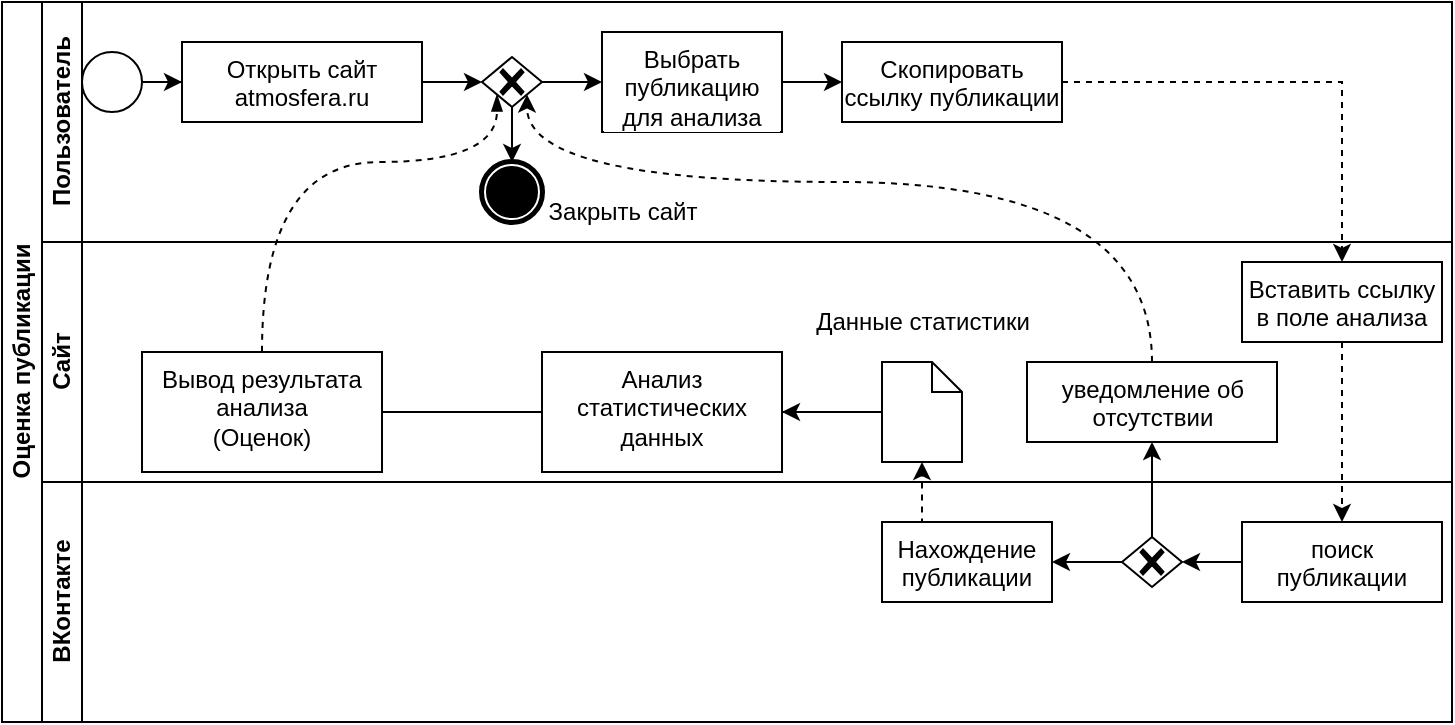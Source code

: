 <mxfile version="20.7.4" type="github">
  <diagram name="Page-1" id="2a216829-ef6e-dabb-86c1-c78162f3ba2b">
    <mxGraphModel dx="989" dy="527" grid="1" gridSize="10" guides="1" tooltips="1" connect="1" arrows="1" fold="1" page="1" pageScale="1" pageWidth="850" pageHeight="1100" background="none" math="0" shadow="0">
      <root>
        <mxCell id="0" />
        <mxCell id="1" parent="0" />
        <mxCell id="vfP_KP8TfnBtR3miXO91-9" value="Оценка публикации" style="swimlane;childLayout=stackLayout;resizeParent=1;resizeParentMax=0;horizontal=0;startSize=20;horizontalStack=0;html=1;" vertex="1" parent="1">
          <mxGeometry x="50" y="140" width="725" height="360" as="geometry" />
        </mxCell>
        <mxCell id="vfP_KP8TfnBtR3miXO91-10" value="Пользователь" style="swimlane;startSize=20;horizontal=0;html=1;" vertex="1" parent="vfP_KP8TfnBtR3miXO91-9">
          <mxGeometry x="20" width="705" height="120" as="geometry" />
        </mxCell>
        <mxCell id="vfP_KP8TfnBtR3miXO91-16" value="" style="edgeStyle=orthogonalEdgeStyle;rounded=0;orthogonalLoop=1;jettySize=auto;html=1;" edge="1" parent="vfP_KP8TfnBtR3miXO91-10" source="vfP_KP8TfnBtR3miXO91-13" target="vfP_KP8TfnBtR3miXO91-15">
          <mxGeometry relative="1" as="geometry" />
        </mxCell>
        <mxCell id="vfP_KP8TfnBtR3miXO91-13" value="" style="points=[[0.145,0.145,0],[0.5,0,0],[0.855,0.145,0],[1,0.5,0],[0.855,0.855,0],[0.5,1,0],[0.145,0.855,0],[0,0.5,0]];shape=mxgraph.bpmn.event;html=1;verticalLabelPosition=bottom;labelBackgroundColor=#ffffff;verticalAlign=top;align=center;perimeter=ellipsePerimeter;outlineConnect=0;aspect=fixed;outline=standard;symbol=general;" vertex="1" parent="vfP_KP8TfnBtR3miXO91-10">
          <mxGeometry x="20" y="25" width="30" height="30" as="geometry" />
        </mxCell>
        <mxCell id="vfP_KP8TfnBtR3miXO91-26" style="edgeStyle=orthogonalEdgeStyle;rounded=0;orthogonalLoop=1;jettySize=auto;html=1;exitX=1;exitY=0.5;exitDx=0;exitDy=0;entryX=0;entryY=0.5;entryDx=0;entryDy=0;entryPerimeter=0;" edge="1" parent="vfP_KP8TfnBtR3miXO91-10" source="vfP_KP8TfnBtR3miXO91-15" target="vfP_KP8TfnBtR3miXO91-21">
          <mxGeometry relative="1" as="geometry" />
        </mxCell>
        <mxCell id="vfP_KP8TfnBtR3miXO91-15" value="Открыть сайт&lt;br&gt;atmosfera.ru" style="whiteSpace=wrap;html=1;verticalAlign=top;labelBackgroundColor=#ffffff;" vertex="1" parent="vfP_KP8TfnBtR3miXO91-10">
          <mxGeometry x="70" y="20" width="120" height="40" as="geometry" />
        </mxCell>
        <mxCell id="vfP_KP8TfnBtR3miXO91-28" value="" style="edgeStyle=orthogonalEdgeStyle;rounded=0;orthogonalLoop=1;jettySize=auto;html=1;" edge="1" parent="vfP_KP8TfnBtR3miXO91-10" source="vfP_KP8TfnBtR3miXO91-17" target="vfP_KP8TfnBtR3miXO91-27">
          <mxGeometry relative="1" as="geometry" />
        </mxCell>
        <mxCell id="vfP_KP8TfnBtR3miXO91-17" value="Выбрать публикацию для анализа" style="whiteSpace=wrap;html=1;verticalAlign=top;labelBackgroundColor=#ffffff;" vertex="1" parent="vfP_KP8TfnBtR3miXO91-10">
          <mxGeometry x="280" y="15" width="90" height="50" as="geometry" />
        </mxCell>
        <mxCell id="vfP_KP8TfnBtR3miXO91-22" style="edgeStyle=orthogonalEdgeStyle;rounded=0;orthogonalLoop=1;jettySize=auto;html=1;exitX=1;exitY=0.5;exitDx=0;exitDy=0;exitPerimeter=0;entryX=0;entryY=0.5;entryDx=0;entryDy=0;" edge="1" parent="vfP_KP8TfnBtR3miXO91-10" source="vfP_KP8TfnBtR3miXO91-21" target="vfP_KP8TfnBtR3miXO91-17">
          <mxGeometry relative="1" as="geometry" />
        </mxCell>
        <mxCell id="vfP_KP8TfnBtR3miXO91-24" style="edgeStyle=orthogonalEdgeStyle;rounded=0;orthogonalLoop=1;jettySize=auto;html=1;exitX=0.5;exitY=1;exitDx=0;exitDy=0;exitPerimeter=0;entryX=0.5;entryY=0;entryDx=0;entryDy=0;entryPerimeter=0;" edge="1" parent="vfP_KP8TfnBtR3miXO91-10" source="vfP_KP8TfnBtR3miXO91-21" target="vfP_KP8TfnBtR3miXO91-23">
          <mxGeometry relative="1" as="geometry" />
        </mxCell>
        <mxCell id="vfP_KP8TfnBtR3miXO91-21" value="" style="points=[[0.25,0.25,0],[0.5,0,0],[0.75,0.25,0],[1,0.5,0],[0.75,0.75,0],[0.5,1,0],[0.25,0.75,0],[0,0.5,0]];shape=mxgraph.bpmn.gateway2;html=1;verticalLabelPosition=bottom;labelBackgroundColor=#ffffff;verticalAlign=top;align=center;perimeter=rhombusPerimeter;outlineConnect=0;outline=none;symbol=none;gwType=exclusive;" vertex="1" parent="vfP_KP8TfnBtR3miXO91-10">
          <mxGeometry x="220" y="27.5" width="30" height="25" as="geometry" />
        </mxCell>
        <mxCell id="vfP_KP8TfnBtR3miXO91-23" value="" style="points=[[0.145,0.145,0],[0.5,0,0],[0.855,0.145,0],[1,0.5,0],[0.855,0.855,0],[0.5,1,0],[0.145,0.855,0],[0,0.5,0]];shape=mxgraph.bpmn.event;html=1;verticalLabelPosition=bottom;labelBackgroundColor=#ffffff;verticalAlign=top;align=center;perimeter=ellipsePerimeter;outlineConnect=0;aspect=fixed;outline=end;symbol=terminate;" vertex="1" parent="vfP_KP8TfnBtR3miXO91-10">
          <mxGeometry x="220" y="80" width="30" height="30" as="geometry" />
        </mxCell>
        <mxCell id="vfP_KP8TfnBtR3miXO91-27" value="Скопировать ссылку публикации" style="whiteSpace=wrap;html=1;verticalAlign=top;labelBackgroundColor=#ffffff;" vertex="1" parent="vfP_KP8TfnBtR3miXO91-10">
          <mxGeometry x="400" y="20" width="110" height="40" as="geometry" />
        </mxCell>
        <mxCell id="vfP_KP8TfnBtR3miXO91-25" value="Закрыть сайт" style="text;html=1;align=center;verticalAlign=middle;resizable=0;points=[];autosize=1;strokeColor=none;fillColor=none;" vertex="1" parent="vfP_KP8TfnBtR3miXO91-10">
          <mxGeometry x="240" y="90" width="100" height="30" as="geometry" />
        </mxCell>
        <mxCell id="vfP_KP8TfnBtR3miXO91-11" value="Сайт" style="swimlane;startSize=20;horizontal=0;html=1;" vertex="1" parent="vfP_KP8TfnBtR3miXO91-9">
          <mxGeometry x="20" y="120" width="705" height="120" as="geometry" />
        </mxCell>
        <mxCell id="vfP_KP8TfnBtR3miXO91-29" value="Вставить ссылку в поле анализа" style="whiteSpace=wrap;html=1;verticalAlign=top;labelBackgroundColor=#ffffff;" vertex="1" parent="vfP_KP8TfnBtR3miXO91-11">
          <mxGeometry x="600" y="10" width="100" height="40" as="geometry" />
        </mxCell>
        <mxCell id="vfP_KP8TfnBtR3miXO91-34" value="уведомление об отсутствии" style="whiteSpace=wrap;html=1;verticalAlign=top;labelBackgroundColor=#ffffff;" vertex="1" parent="vfP_KP8TfnBtR3miXO91-11">
          <mxGeometry x="492.5" y="60" width="125" height="40" as="geometry" />
        </mxCell>
        <mxCell id="vfP_KP8TfnBtR3miXO91-42" value="" style="edgeStyle=orthogonalEdgeStyle;rounded=0;orthogonalLoop=1;jettySize=auto;html=1;dashed=1;" edge="1" parent="vfP_KP8TfnBtR3miXO91-11" source="vfP_KP8TfnBtR3miXO91-39" target="vfP_KP8TfnBtR3miXO91-41">
          <mxGeometry relative="1" as="geometry" />
        </mxCell>
        <mxCell id="vfP_KP8TfnBtR3miXO91-39" value="" style="shape=mxgraph.bpmn.data;labelPosition=center;verticalLabelPosition=bottom;align=center;verticalAlign=top;whiteSpace=wrap;size=15;html=1;" vertex="1" parent="vfP_KP8TfnBtR3miXO91-11">
          <mxGeometry x="420" y="60" width="40" height="50" as="geometry" />
        </mxCell>
        <mxCell id="vfP_KP8TfnBtR3miXO91-43" value="" style="edgeStyle=orthogonalEdgeStyle;rounded=0;orthogonalLoop=1;jettySize=auto;html=1;endArrow=none;endFill=0;" edge="1" parent="vfP_KP8TfnBtR3miXO91-11" source="vfP_KP8TfnBtR3miXO91-41" target="vfP_KP8TfnBtR3miXO91-39">
          <mxGeometry relative="1" as="geometry" />
        </mxCell>
        <mxCell id="vfP_KP8TfnBtR3miXO91-45" value="" style="edgeStyle=orthogonalEdgeStyle;rounded=0;orthogonalLoop=1;jettySize=auto;html=1;endArrow=none;endFill=0;" edge="1" parent="vfP_KP8TfnBtR3miXO91-11" source="vfP_KP8TfnBtR3miXO91-41" target="vfP_KP8TfnBtR3miXO91-44">
          <mxGeometry relative="1" as="geometry" />
        </mxCell>
        <mxCell id="vfP_KP8TfnBtR3miXO91-41" value="Анализ статистических данных" style="whiteSpace=wrap;html=1;verticalAlign=top;" vertex="1" parent="vfP_KP8TfnBtR3miXO91-11">
          <mxGeometry x="250" y="55" width="120" height="60" as="geometry" />
        </mxCell>
        <mxCell id="vfP_KP8TfnBtR3miXO91-44" value="Вывод результата анализа&lt;br&gt;(Оценок)" style="whiteSpace=wrap;html=1;verticalAlign=top;" vertex="1" parent="vfP_KP8TfnBtR3miXO91-11">
          <mxGeometry x="50" y="55" width="120" height="60" as="geometry" />
        </mxCell>
        <mxCell id="vfP_KP8TfnBtR3miXO91-12" value="ВКонтакте" style="swimlane;startSize=20;horizontal=0;html=1;" vertex="1" parent="vfP_KP8TfnBtR3miXO91-9">
          <mxGeometry x="20" y="240" width="705" height="120" as="geometry" />
        </mxCell>
        <mxCell id="vfP_KP8TfnBtR3miXO91-33" style="edgeStyle=orthogonalEdgeStyle;rounded=0;orthogonalLoop=1;jettySize=auto;html=1;exitX=0;exitY=0.5;exitDx=0;exitDy=0;entryX=1;entryY=0.5;entryDx=0;entryDy=0;entryPerimeter=0;" edge="1" parent="vfP_KP8TfnBtR3miXO91-12" source="vfP_KP8TfnBtR3miXO91-19" target="vfP_KP8TfnBtR3miXO91-32">
          <mxGeometry relative="1" as="geometry" />
        </mxCell>
        <mxCell id="vfP_KP8TfnBtR3miXO91-19" value="поиск публикации" style="whiteSpace=wrap;html=1;verticalAlign=top;labelBackgroundColor=#ffffff;" vertex="1" parent="vfP_KP8TfnBtR3miXO91-12">
          <mxGeometry x="600" y="20" width="100" height="40" as="geometry" />
        </mxCell>
        <mxCell id="vfP_KP8TfnBtR3miXO91-38" value="" style="edgeStyle=orthogonalEdgeStyle;rounded=0;orthogonalLoop=1;jettySize=auto;html=1;" edge="1" parent="vfP_KP8TfnBtR3miXO91-12" source="vfP_KP8TfnBtR3miXO91-32" target="vfP_KP8TfnBtR3miXO91-37">
          <mxGeometry relative="1" as="geometry" />
        </mxCell>
        <mxCell id="vfP_KP8TfnBtR3miXO91-32" value="" style="points=[[0.25,0.25,0],[0.5,0,0],[0.75,0.25,0],[1,0.5,0],[0.75,0.75,0],[0.5,1,0],[0.25,0.75,0],[0,0.5,0]];shape=mxgraph.bpmn.gateway2;html=1;verticalLabelPosition=bottom;labelBackgroundColor=#ffffff;verticalAlign=top;align=center;perimeter=rhombusPerimeter;outlineConnect=0;outline=none;symbol=none;gwType=exclusive;" vertex="1" parent="vfP_KP8TfnBtR3miXO91-12">
          <mxGeometry x="540" y="27.5" width="30" height="25" as="geometry" />
        </mxCell>
        <mxCell id="vfP_KP8TfnBtR3miXO91-37" value="Нахождение публикации" style="whiteSpace=wrap;html=1;verticalAlign=top;labelBackgroundColor=#ffffff;" vertex="1" parent="vfP_KP8TfnBtR3miXO91-12">
          <mxGeometry x="420" y="20" width="85" height="40" as="geometry" />
        </mxCell>
        <mxCell id="vfP_KP8TfnBtR3miXO91-30" value="" style="edgeStyle=orthogonalEdgeStyle;rounded=0;orthogonalLoop=1;jettySize=auto;html=1;dashed=1;" edge="1" parent="vfP_KP8TfnBtR3miXO91-9" source="vfP_KP8TfnBtR3miXO91-27" target="vfP_KP8TfnBtR3miXO91-29">
          <mxGeometry relative="1" as="geometry" />
        </mxCell>
        <mxCell id="vfP_KP8TfnBtR3miXO91-31" style="edgeStyle=orthogonalEdgeStyle;rounded=0;orthogonalLoop=1;jettySize=auto;html=1;exitX=0.5;exitY=1;exitDx=0;exitDy=0;entryX=0.5;entryY=0;entryDx=0;entryDy=0;dashed=1;" edge="1" parent="vfP_KP8TfnBtR3miXO91-9" source="vfP_KP8TfnBtR3miXO91-29" target="vfP_KP8TfnBtR3miXO91-19">
          <mxGeometry relative="1" as="geometry" />
        </mxCell>
        <mxCell id="vfP_KP8TfnBtR3miXO91-35" value="" style="edgeStyle=orthogonalEdgeStyle;rounded=0;orthogonalLoop=1;jettySize=auto;html=1;" edge="1" parent="vfP_KP8TfnBtR3miXO91-9" source="vfP_KP8TfnBtR3miXO91-32" target="vfP_KP8TfnBtR3miXO91-34">
          <mxGeometry relative="1" as="geometry" />
        </mxCell>
        <mxCell id="vfP_KP8TfnBtR3miXO91-36" style="edgeStyle=orthogonalEdgeStyle;rounded=0;orthogonalLoop=1;jettySize=auto;html=1;exitX=0.5;exitY=0;exitDx=0;exitDy=0;entryX=0.75;entryY=0.75;entryDx=0;entryDy=0;entryPerimeter=0;curved=1;dashed=1;" edge="1" parent="vfP_KP8TfnBtR3miXO91-9" source="vfP_KP8TfnBtR3miXO91-34" target="vfP_KP8TfnBtR3miXO91-21">
          <mxGeometry relative="1" as="geometry">
            <Array as="points">
              <mxPoint x="575" y="90" />
              <mxPoint x="263" y="90" />
            </Array>
          </mxGeometry>
        </mxCell>
        <mxCell id="vfP_KP8TfnBtR3miXO91-40" style="edgeStyle=orthogonalEdgeStyle;rounded=0;orthogonalLoop=1;jettySize=auto;html=1;exitX=0.25;exitY=0;exitDx=0;exitDy=0;entryX=0.5;entryY=1;entryDx=0;entryDy=0;entryPerimeter=0;dashed=1;" edge="1" parent="vfP_KP8TfnBtR3miXO91-9" source="vfP_KP8TfnBtR3miXO91-37" target="vfP_KP8TfnBtR3miXO91-39">
          <mxGeometry relative="1" as="geometry" />
        </mxCell>
        <mxCell id="vfP_KP8TfnBtR3miXO91-46" style="edgeStyle=orthogonalEdgeStyle;rounded=0;orthogonalLoop=1;jettySize=auto;html=1;exitX=0.5;exitY=0;exitDx=0;exitDy=0;entryX=0.25;entryY=0.75;entryDx=0;entryDy=0;entryPerimeter=0;endArrow=blockThin;endFill=1;curved=1;dashed=1;" edge="1" parent="vfP_KP8TfnBtR3miXO91-9" source="vfP_KP8TfnBtR3miXO91-44" target="vfP_KP8TfnBtR3miXO91-21">
          <mxGeometry relative="1" as="geometry">
            <Array as="points">
              <mxPoint x="130" y="80" />
              <mxPoint x="247" y="80" />
            </Array>
          </mxGeometry>
        </mxCell>
        <mxCell id="vfP_KP8TfnBtR3miXO91-47" value="Данные статистики" style="text;html=1;align=center;verticalAlign=middle;resizable=0;points=[];autosize=1;strokeColor=none;fillColor=none;" vertex="1" parent="1">
          <mxGeometry x="445" y="285" width="130" height="30" as="geometry" />
        </mxCell>
      </root>
    </mxGraphModel>
  </diagram>
</mxfile>
